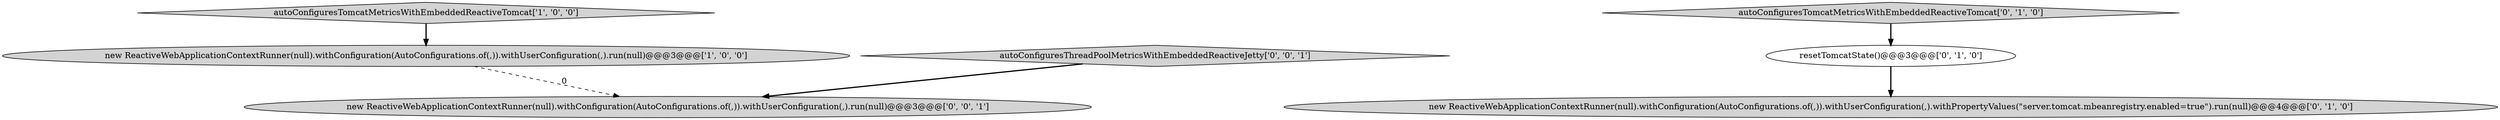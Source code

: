 digraph {
1 [style = filled, label = "autoConfiguresTomcatMetricsWithEmbeddedReactiveTomcat['1', '0', '0']", fillcolor = lightgray, shape = diamond image = "AAA0AAABBB1BBB"];
2 [style = filled, label = "resetTomcatState()@@@3@@@['0', '1', '0']", fillcolor = white, shape = ellipse image = "AAA0AAABBB2BBB"];
0 [style = filled, label = "new ReactiveWebApplicationContextRunner(null).withConfiguration(AutoConfigurations.of(,)).withUserConfiguration(,).run(null)@@@3@@@['1', '0', '0']", fillcolor = lightgray, shape = ellipse image = "AAA0AAABBB1BBB"];
5 [style = filled, label = "new ReactiveWebApplicationContextRunner(null).withConfiguration(AutoConfigurations.of(,)).withUserConfiguration(,).run(null)@@@3@@@['0', '0', '1']", fillcolor = lightgray, shape = ellipse image = "AAA0AAABBB3BBB"];
3 [style = filled, label = "new ReactiveWebApplicationContextRunner(null).withConfiguration(AutoConfigurations.of(,)).withUserConfiguration(,).withPropertyValues(\"server.tomcat.mbeanregistry.enabled=true\").run(null)@@@4@@@['0', '1', '0']", fillcolor = lightgray, shape = ellipse image = "AAA1AAABBB2BBB"];
6 [style = filled, label = "autoConfiguresThreadPoolMetricsWithEmbeddedReactiveJetty['0', '0', '1']", fillcolor = lightgray, shape = diamond image = "AAA0AAABBB3BBB"];
4 [style = filled, label = "autoConfiguresTomcatMetricsWithEmbeddedReactiveTomcat['0', '1', '0']", fillcolor = lightgray, shape = diamond image = "AAA0AAABBB2BBB"];
2->3 [style = bold, label=""];
0->5 [style = dashed, label="0"];
6->5 [style = bold, label=""];
4->2 [style = bold, label=""];
1->0 [style = bold, label=""];
}
